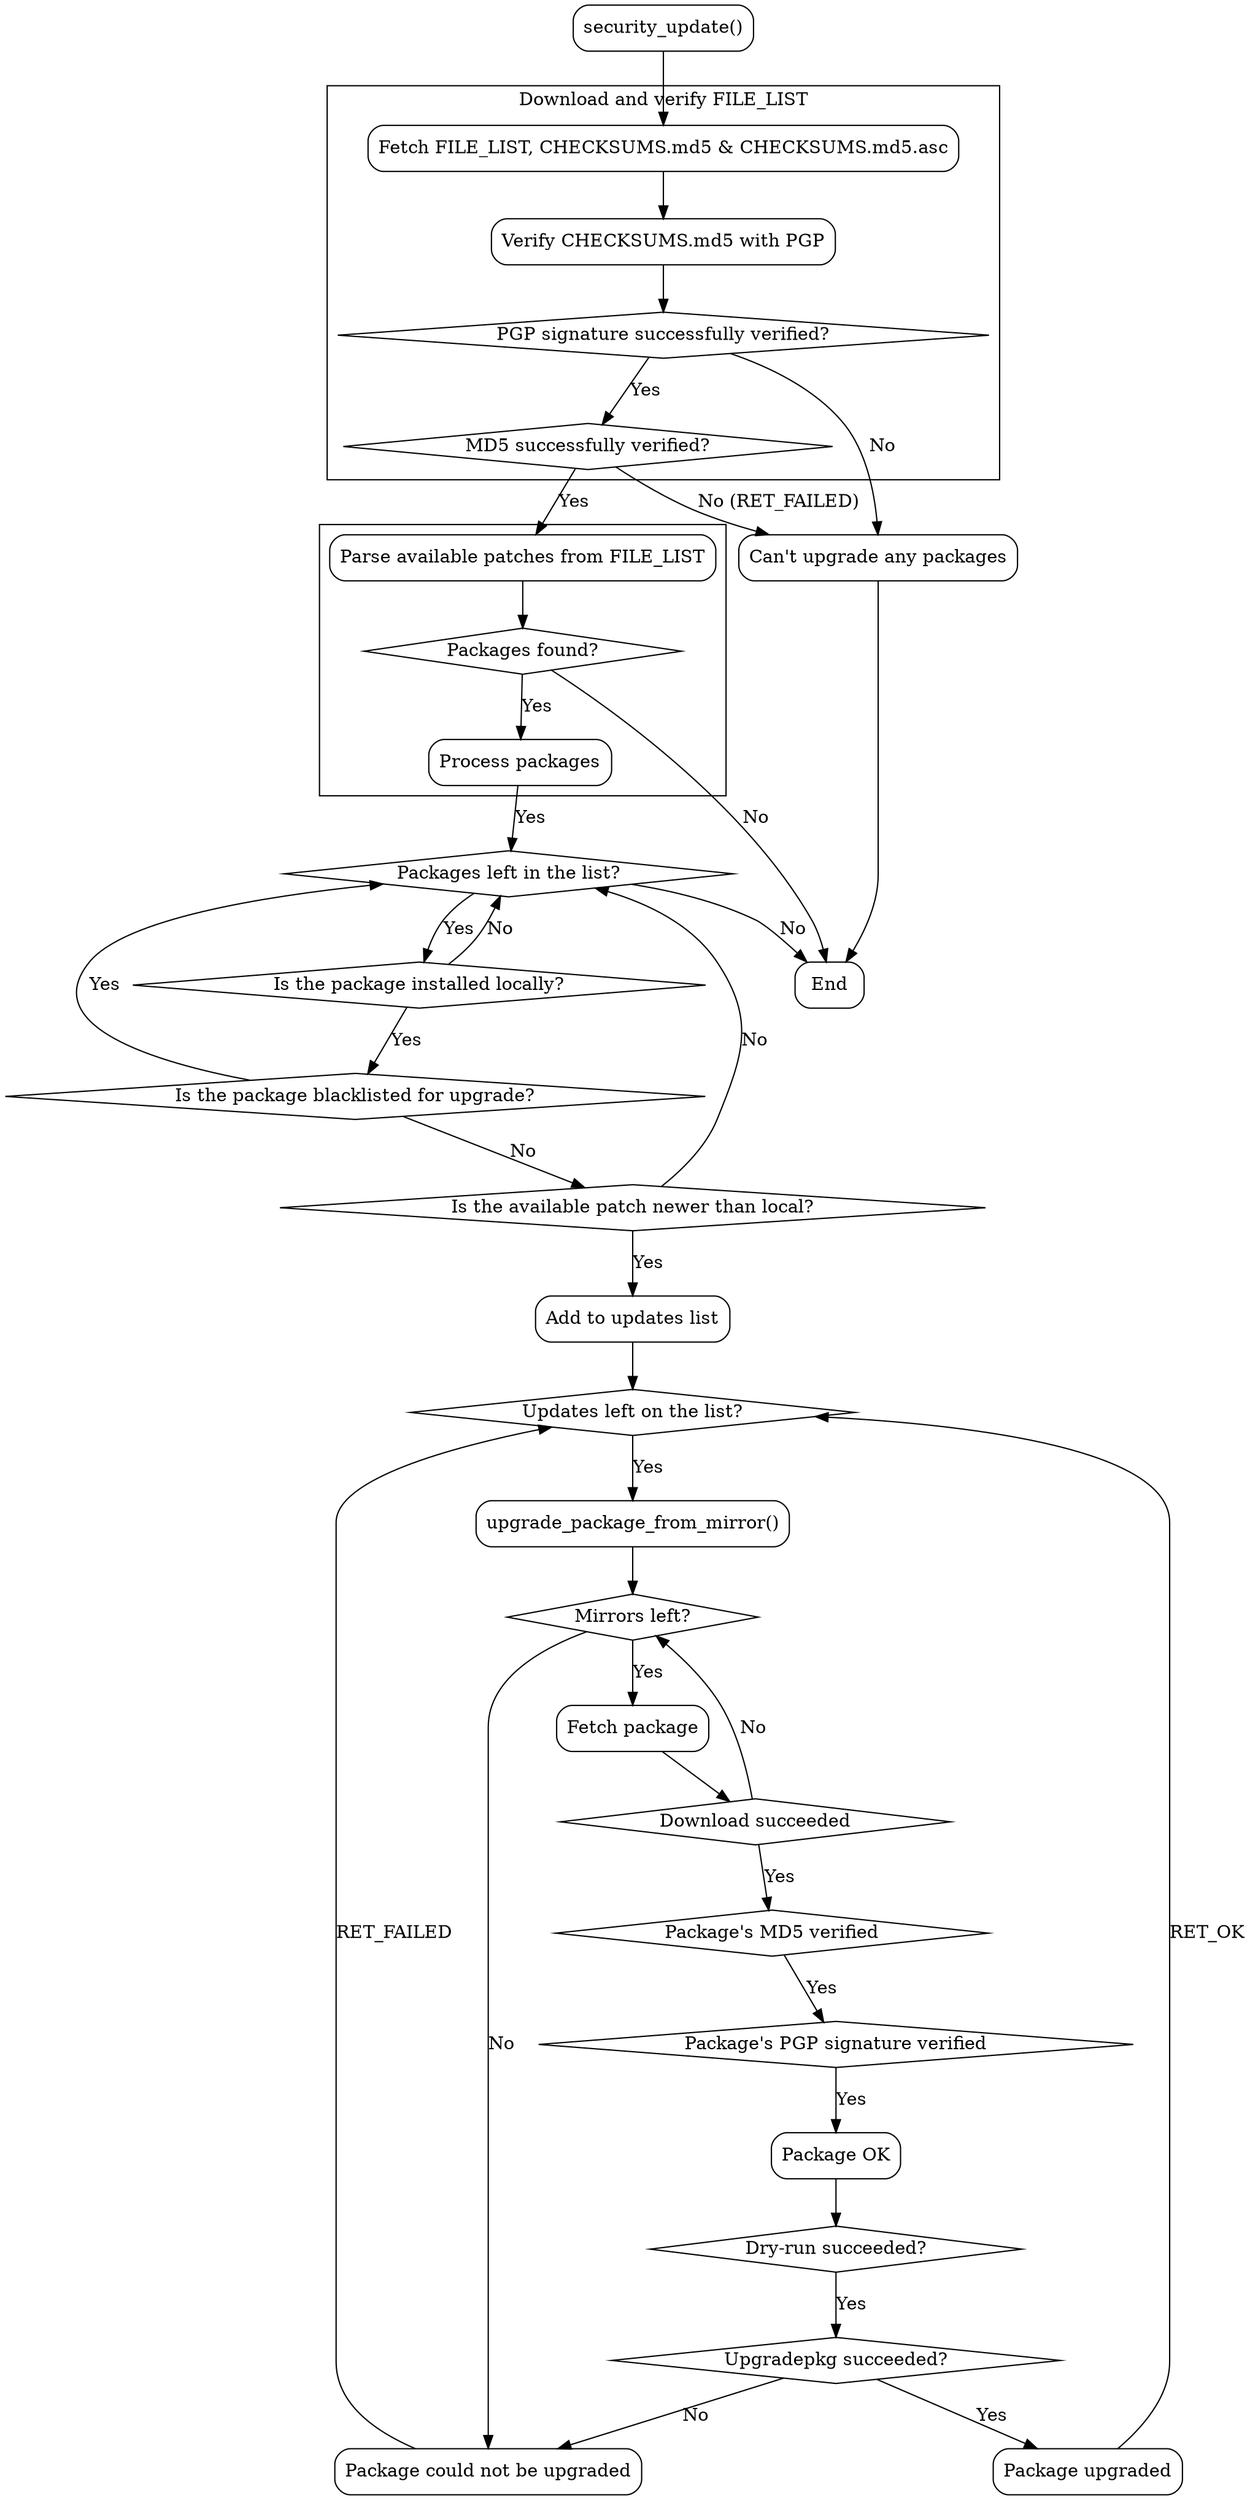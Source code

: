 /*
 * this is roughly how this script works:
 *
 *   - perform a bunch of sanity checks
 *   - detect the Slackware version and architecture in use
 *   - fetch the patches/FILE_LIST		file from $MAIN_MIRROR FTP
 *   - fetch the patches/CHECKSUMS.md5		file from $MAIN_MIRROR FTP
 *   - fetch the patches/CHECKSUMS.md5.asc	file from $MAIN_MIRROR FTP
 *   - verify the PGP signature of	CHECKSUMS.md5
 *   - verify the FILE_LIST MD5 from	CHECKSUMS.md5
 *   - at this point we should be confident that the patch list is authentic
 *   - read all available packages from FILE_LIST into $PACKAGES[] array
 *
 *   - go through the $PACKAGES[] array:
 *     - check if the package in question is installed on the local system
 *     - if $SELECT_UPDATES_INDIVIDUALLY is 1, let user choose whether to add
 *       the package to the $UPDATES[] array
 *     - go through the $UPDATE_BLACKLIST[] array to see if we should skip this
 *       patch
 *     - verify the slackware version tag in the package's revision field is
 *       correct, if available at all that is
 *     - if SKIP_VERSION_TEST is 0, perform version comparison against the
 *       currently installed versions with version_checker() and
 *       do_version_check() functions
 *       - if versions are the same, compare the revisions
 *     - if SKIP_VERSION_TEST is 1, just compare whether the versions are
 *       exactly same
 *   - add suitable packages to the $UPDATES[] array
 *   - print a brief summary about the packages in the $UPDATES[] array
 *
 *   - start processing the $UPDATES[] array:
 *     - try to fetch the SSA ID for the patch from www.slackware.com
 *     - check if the patch is a kernel upgrade, so we can notify the user that
 *       it needs some manual work
 *     - try all the $MIRRORS[] until the package and it's PGP signature file
 *       are downloaded
 *     - verify the package's MD5 from CHECKSUMS.md5 (note that CHECKSUMS.md5
 *       itself should already be verified at this point, also see
 *       $CHECKSUMS_VERIFIED variable)
 *     - verify the package's PGP signature
 *     - run upgradepkg with --dry-run first and the the real deal
 *     - if everything went well, add the applied patch to $UPGRADED_PACKAGES[]
 *       array, otherwise to the $FAILED_PACKAGES[] array
 *
 *   ... to be continued
 */
digraph {
  start[shape="box", style=rounded];
  end[shape="box", style=rounded];
  fetch_FILE_LIST[shape="box", style=rounded];
  verify_checksums[shape="box", style=rounded];
  //verify_file_list[shape="box", style=rounded];
  md5_verified[shape="diamond", style=""];
  package_md5_verified[shape="diamond", style=""];
  package_pgp_verified[shape="diamond", style=""];
  package_ok[shape="box", style=rounded];
  pgp_verified[shape="diamond", style=""];
  fail[shape="box", style=rounded];
  parse_updates[shape="box", style=rounded];
  any_packages_found[shape="diamond", style=""];
  process_packages[shape="box", style=rounded];
  next_package[shape="diamond", style=""];
  is_package_installed[shape="diamond", style=""];
  is_package_blacklisted[shape="diamond", style=""];
  is_package_newer[shape="diamond", style=""];
  add_to_update_list[shape="box", style=rounded];
  updates_left_on_the_list[shape="diamond", style=""];
  upgrade_package_from_mirror[shape="box", style=rounded];
  next_mirror[shape="diamond", style=""];
  package_upgrade_failed[shape="box", style=rounded];
  fetch_package[shape="box", style=rounded];
  download_success[shape="diamond", style=""];
  dry_run[shape="diamond", style=""];
  upgradepkg[shape="diamond", style=""];
  package_upgraded[shape="box", style=rounded];

  start -> fetch_FILE_LIST;
  subgraph cluster0 {
    label="Download and verify FILE_LIST"

    fetch_FILE_LIST -> verify_checksums;
    verify_checksums -> pgp_verified;
    pgp_verified -> md5_verified[label="Yes"];
  }
  pgp_verified -> fail[label="No"];
  /*
  pgp_verified -> verify_file_list[label="Yes"];
  verify_file_list -> md5_verified;
  */
  md5_verified -> fail[label="No (RET_FAILED)"];
  fail -> end;

  subgraph cluster1 {
    md5_verified -> parse_updates[label="Yes"];
    parse_updates -> any_packages_found;
    any_packages_found -> process_packages[label="Yes"];
  }
  any_packages_found -> end[label="No"];
  process_packages -> next_package[label="Yes"];

  next_package -> is_package_installed[label="Yes"];
  is_package_installed -> next_package[label="No"];
  is_package_installed -> is_package_blacklisted[label="Yes"];
  is_package_blacklisted -> is_package_newer[label="No"];
  is_package_blacklisted -> next_package[label="Yes"];
  is_package_newer -> next_package[label="No"];
  is_package_newer -> add_to_update_list[label="Yes"];
  add_to_update_list -> updates_left_on_the_list;
  updates_left_on_the_list -> upgrade_package_from_mirror[label="Yes"];
  next_package -> end[label="No"];

  upgrade_package_from_mirror -> next_mirror;
  next_mirror -> fetch_package[label="Yes"];
  next_mirror -> package_upgrade_failed[label="No"];
  fetch_package -> download_success;
  download_success -> next_mirror[label="No"];
  download_success -> package_md5_verified[label="Yes"];
  package_md5_verified -> package_pgp_verified[label="Yes"];
  package_pgp_verified -> package_ok[label="Yes"];
  package_ok -> dry_run;
  dry_run -> upgradepkg[label="Yes"];
  upgradepkg -> package_upgraded[label="Yes"];

  upgradepkg -> package_upgrade_failed[label="No"];
  package_upgraded -> updates_left_on_the_list[label="RET_OK"];
  package_upgrade_failed -> updates_left_on_the_list[label="RET_FAILED"];

  start[label="security_update()"];
  end[label="End"];
  fetch_FILE_LIST[label="Fetch FILE_LIST, CHECKSUMS.md5 & CHECKSUMS.md5.asc"];
  verify_checksums[label="Verify CHECKSUMS.md5 with PGP"];
  //verify_file_list[label="Verify FILE_LIST's MD5"];
  md5_verified[label="MD5 successfully verified?"];
  pgp_verified[label="PGP signature successfully verified?"];
  fail[label="Can't upgrade any packages"];
  parse_updates[label="Parse available patches from FILE_LIST"];
  any_packages_found[label="Packages found?"];
  process_packages[label="Process packages"];
  next_package[label="Packages left in the list?"];
  is_package_installed[label="Is the package installed locally?"];
  is_package_blacklisted[label="Is the package blacklisted for upgrade?"];
  is_package_newer[label="Is the available patch newer than local?"];
  add_to_update_list[label="Add to updates list"];
  updates_left_on_the_list[label="Updates left on the list?"];
  upgrade_package_from_mirror[label="upgrade_package_from_mirror()"];
  package_upgrade_failed[label="Package could not be upgraded"];
  next_mirror[label="Mirrors left?"];
  fetch_package[label="Fetch package"];
  download_success[label="Download succeeded"];
  package_md5_verified[label="Package's MD5 verified"];
  package_pgp_verified[label="Package's PGP signature verified"];
  package_ok[label="Package OK"];
  dry_run[label="Dry-run succeeded?"];
  upgradepkg[label="Upgradepkg succeeded?"];
  package_upgraded[label="Package upgraded"];
}
